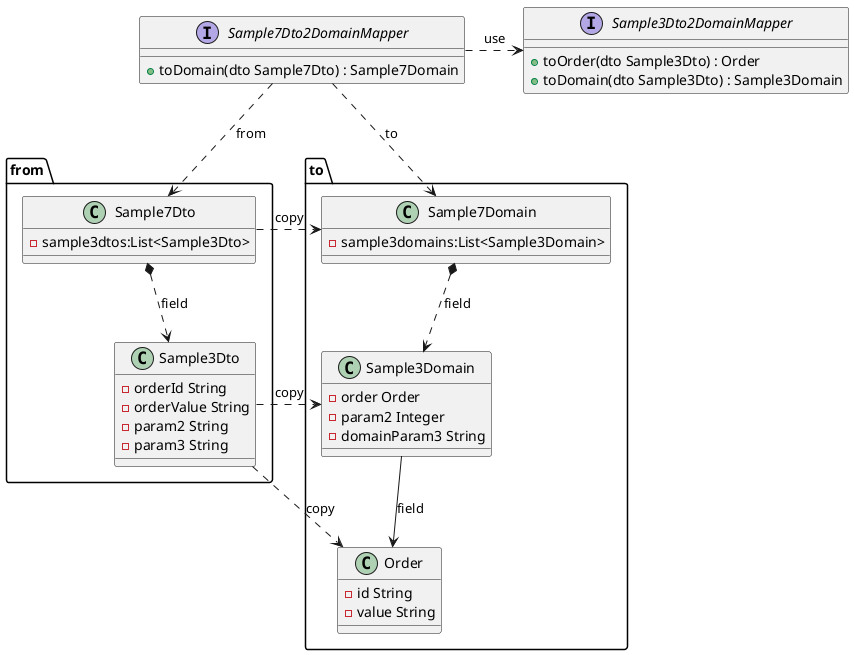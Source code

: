 @startuml

package from{
    class Sample7Dto{
        - sample3dtos:List<Sample3Dto>
    }
    class Sample3Dto {
        - orderId String
        - orderValue String
        - param2 String
        - param3 String
    }
}

package to{
    class Sample3Domain {
        - order Order
        - param2 Integer
        - domainParam3 String
    }

    class Order {
        - id String
        - value String
    }
    class Sample7Domain{
        - sample3domains:List<Sample3Domain>
    }
}

interface Sample3Dto2DomainMapper{
    + toOrder(dto Sample3Dto) : Order
    + toDomain(dto Sample3Dto) : Sample3Domain
}

interface Sample7Dto2DomainMapper{
    + toDomain(dto Sample7Dto) : Sample7Domain
}

Sample3Dto .> Sample3Domain :copy
Sample3Dto .> Order :copy
' Sample3Dto2DomainMapper ..> Sample3Dto: from
' Sample3Dto2DomainMapper ..> Sample3Domain: to

Sample7Dto2DomainMapper ..> Sample7Dto: from
Sample7Dto2DomainMapper ..> Sample7Domain: to
Sample7Dto2DomainMapper .> Sample3Dto2DomainMapper: use

Sample7Dto .> Sample7Domain :copy
Sample7Dto *..> Sample3Dto: field
Sample7Domain *..> Sample3Domain : field
Sample3Domain --> Order : field

@enduml
